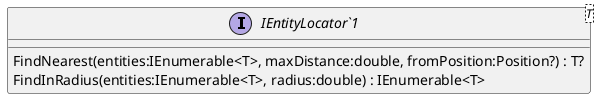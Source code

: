 @startuml
interface "IEntityLocator`1"<T> {
    FindNearest(entities:IEnumerable<T>, maxDistance:double, fromPosition:Position?) : T?
    FindInRadius(entities:IEnumerable<T>, radius:double) : IEnumerable<T>
}
@enduml
